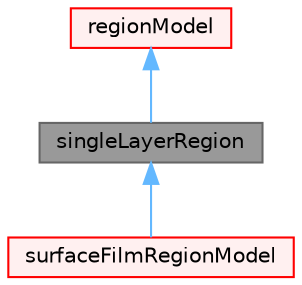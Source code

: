 digraph "singleLayerRegion"
{
 // LATEX_PDF_SIZE
  bgcolor="transparent";
  edge [fontname=Helvetica,fontsize=10,labelfontname=Helvetica,labelfontsize=10];
  node [fontname=Helvetica,fontsize=10,shape=box,height=0.2,width=0.4];
  Node1 [id="Node000001",label="singleLayerRegion",height=0.2,width=0.4,color="gray40", fillcolor="grey60", style="filled", fontcolor="black",tooltip="Base class for single layer region models."];
  Node2 -> Node1 [id="edge1_Node000001_Node000002",dir="back",color="steelblue1",style="solid",tooltip=" "];
  Node2 [id="Node000002",label="regionModel",height=0.2,width=0.4,color="red", fillcolor="#FFF0F0", style="filled",URL="$classFoam_1_1regionModels_1_1regionModel.html",tooltip="Base class for region models."];
  Node1 -> Node12 [id="edge2_Node000001_Node000012",dir="back",color="steelblue1",style="solid",tooltip=" "];
  Node12 [id="Node000012",label="surfaceFilmRegionModel",height=0.2,width=0.4,color="red", fillcolor="#FFF0F0", style="filled",URL="$classFoam_1_1regionModels_1_1surfaceFilmModels_1_1surfaceFilmRegionModel.html",tooltip="Base class for surface film models."];
}
